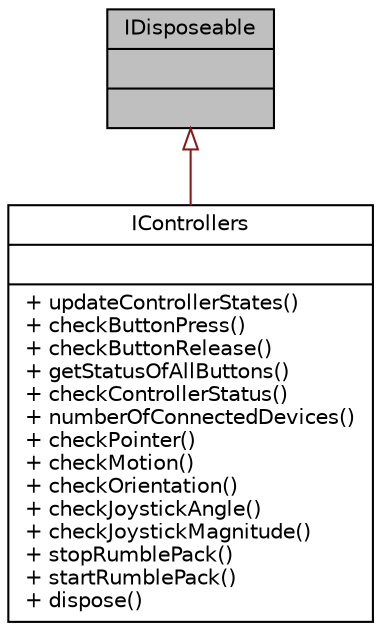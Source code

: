 digraph "IDisposeable"
{
 // LATEX_PDF_SIZE
  edge [fontname="Helvetica",fontsize="10",labelfontname="Helvetica",labelfontsize="10"];
  node [fontname="Helvetica",fontsize="10",shape=record];
  Node1 [label="{IDisposeable\n||}",height=0.2,width=0.4,color="black", fillcolor="grey75", style="filled", fontcolor="black",tooltip=" "];
  Node1 -> Node2 [dir="back",color="firebrick4",fontsize="10",style="solid",arrowtail="onormal",fontname="Helvetica"];
  Node2 [label="{IControllers\n||+ updateControllerStates()\l+ checkButtonPress()\l+ checkButtonRelease()\l+ getStatusOfAllButtons()\l+ checkControllerStatus()\l+ numberOfConnectedDevices()\l+ checkPointer()\l+ checkMotion()\l+ checkOrientation()\l+ checkJoystickAngle()\l+ checkJoystickMagnitude()\l+ stopRumblePack()\l+ startRumblePack()\l+ dispose()\l}",height=0.2,width=0.4,color="black", fillcolor="white", style="filled",URL="$class_i_controllers.html",tooltip=" "];
}
